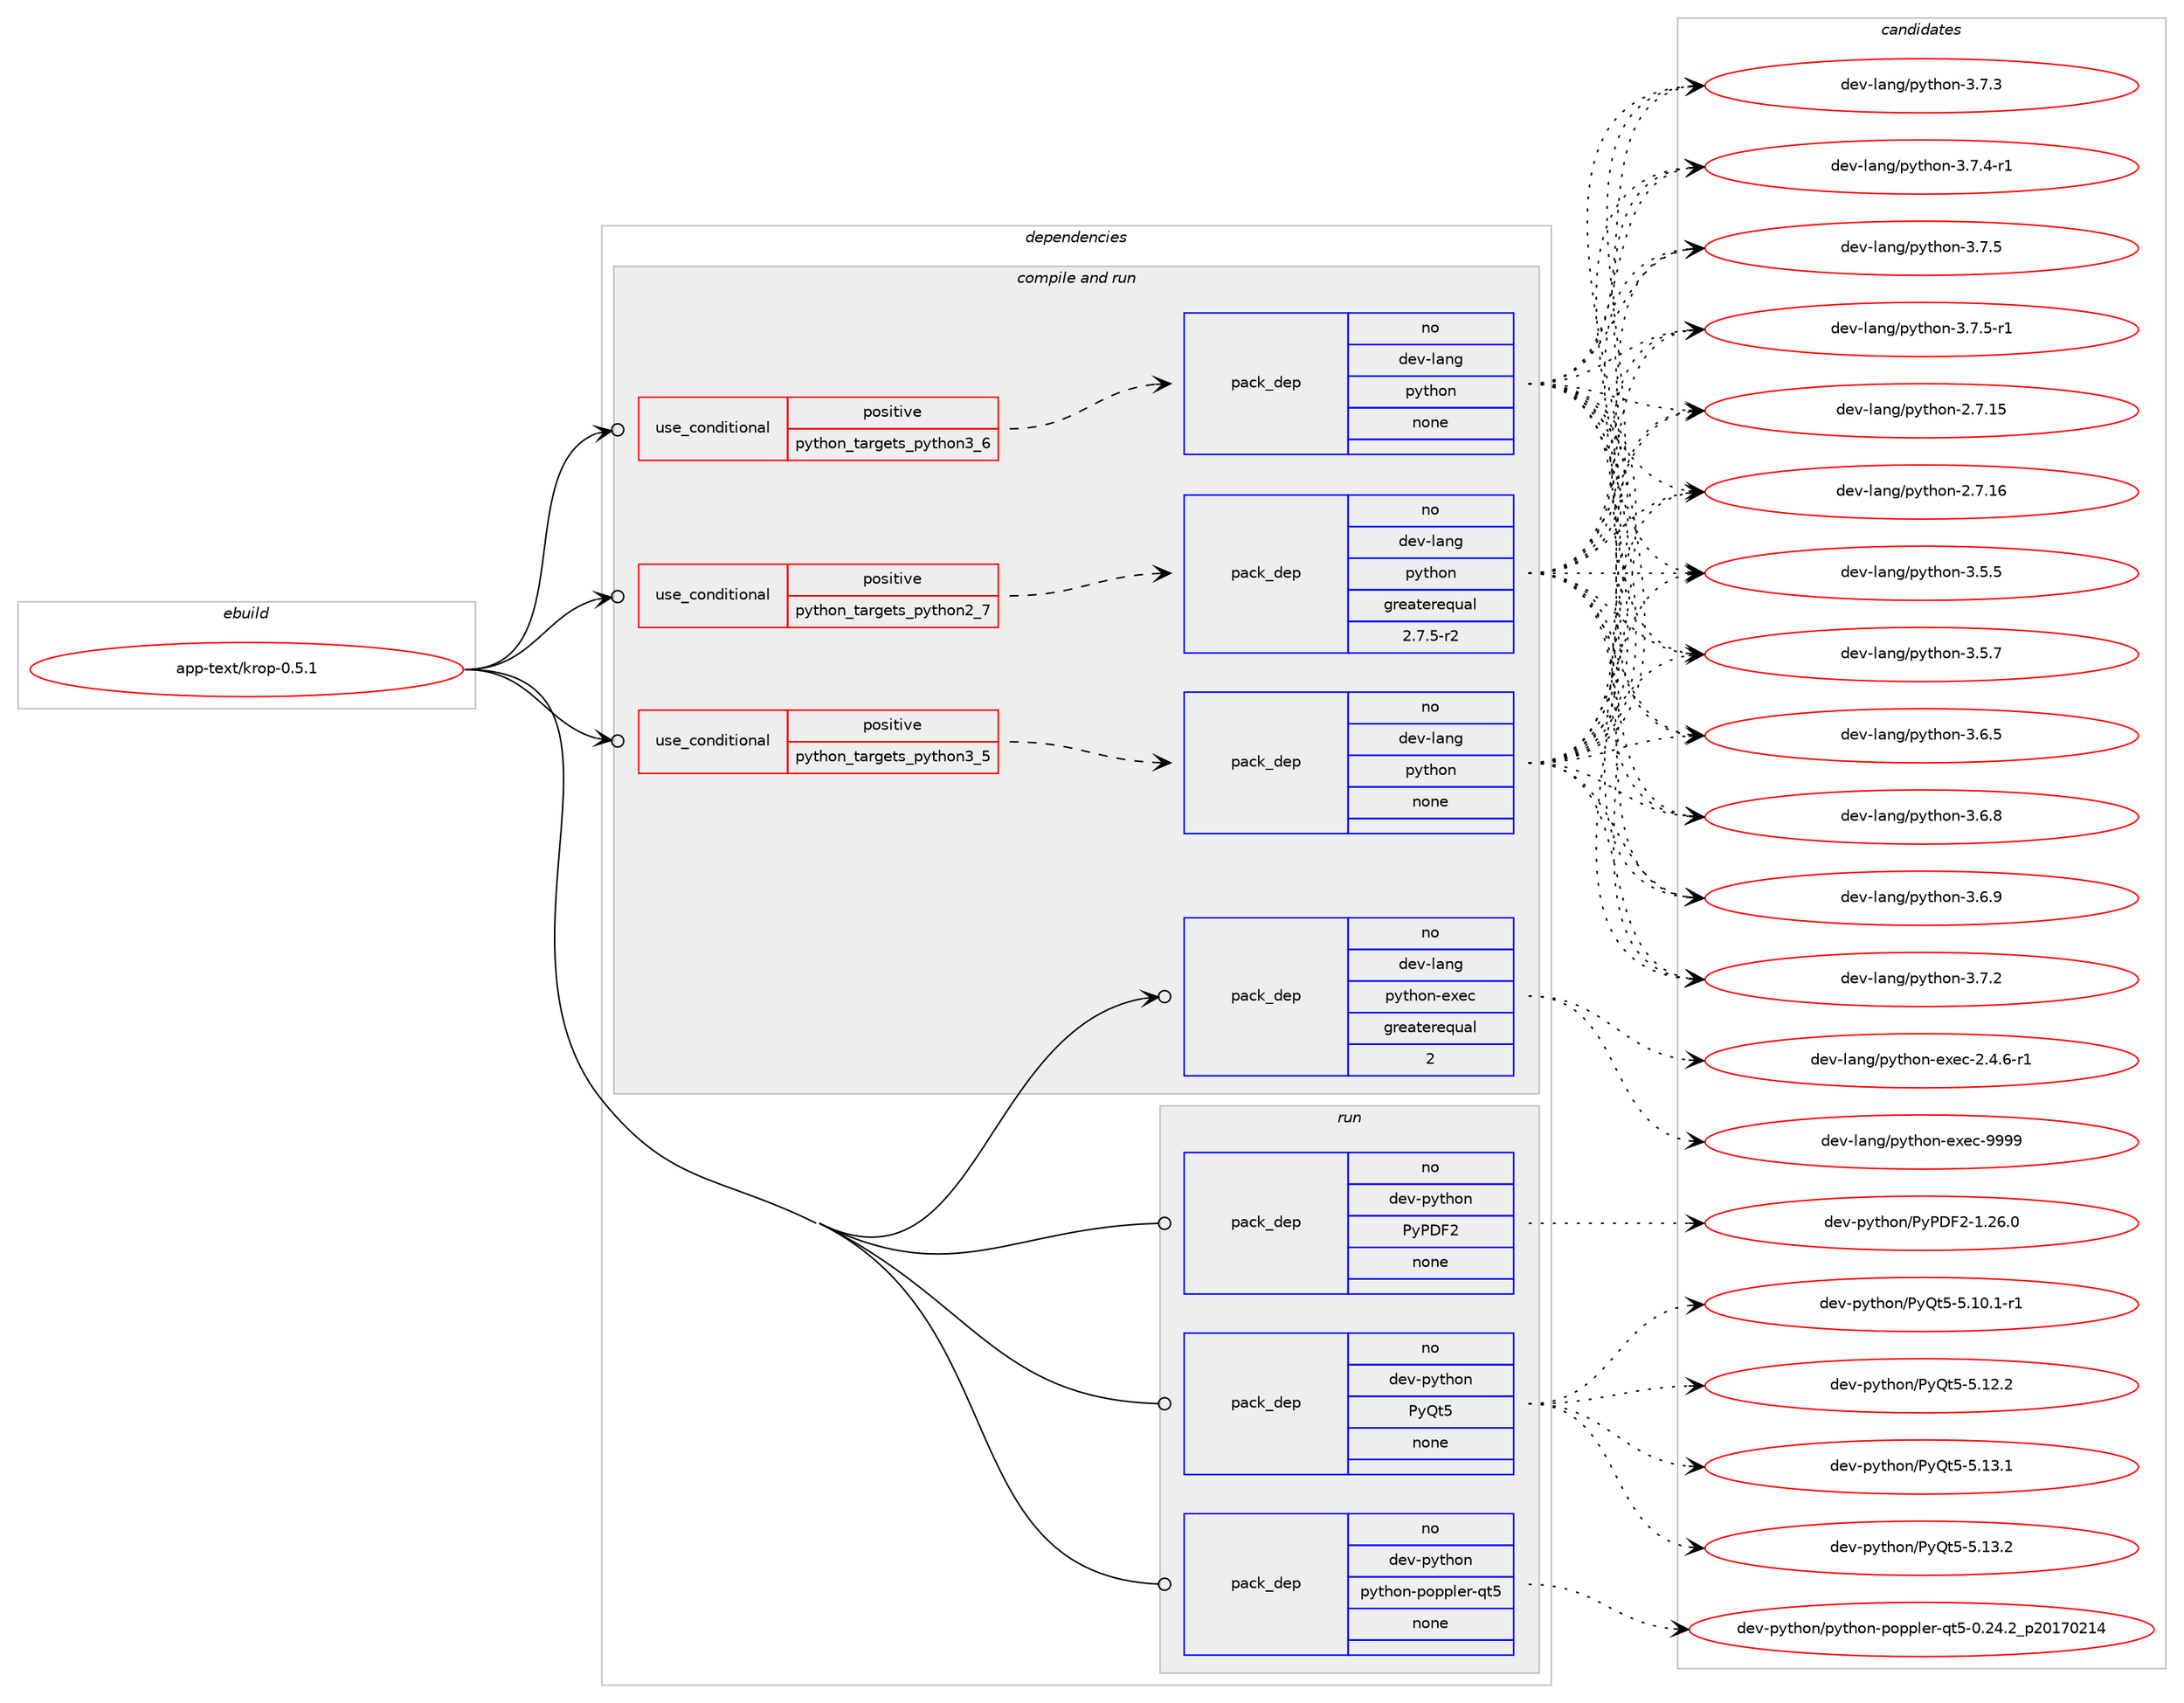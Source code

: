 digraph prolog {

# *************
# Graph options
# *************

newrank=true;
concentrate=true;
compound=true;
graph [rankdir=LR,fontname=Helvetica,fontsize=10,ranksep=1.5];#, ranksep=2.5, nodesep=0.2];
edge  [arrowhead=vee];
node  [fontname=Helvetica,fontsize=10];

# **********
# The ebuild
# **********

subgraph cluster_leftcol {
color=gray;
rank=same;
label=<<i>ebuild</i>>;
id [label="app-text/krop-0.5.1", color=red, width=4, href="../app-text/krop-0.5.1.svg"];
}

# ****************
# The dependencies
# ****************

subgraph cluster_midcol {
color=gray;
label=<<i>dependencies</i>>;
subgraph cluster_compile {
fillcolor="#eeeeee";
style=filled;
label=<<i>compile</i>>;
}
subgraph cluster_compileandrun {
fillcolor="#eeeeee";
style=filled;
label=<<i>compile and run</i>>;
subgraph cond121463 {
dependency509453 [label=<<TABLE BORDER="0" CELLBORDER="1" CELLSPACING="0" CELLPADDING="4"><TR><TD ROWSPAN="3" CELLPADDING="10">use_conditional</TD></TR><TR><TD>positive</TD></TR><TR><TD>python_targets_python2_7</TD></TR></TABLE>>, shape=none, color=red];
subgraph pack378770 {
dependency509454 [label=<<TABLE BORDER="0" CELLBORDER="1" CELLSPACING="0" CELLPADDING="4" WIDTH="220"><TR><TD ROWSPAN="6" CELLPADDING="30">pack_dep</TD></TR><TR><TD WIDTH="110">no</TD></TR><TR><TD>dev-lang</TD></TR><TR><TD>python</TD></TR><TR><TD>greaterequal</TD></TR><TR><TD>2.7.5-r2</TD></TR></TABLE>>, shape=none, color=blue];
}
dependency509453:e -> dependency509454:w [weight=20,style="dashed",arrowhead="vee"];
}
id:e -> dependency509453:w [weight=20,style="solid",arrowhead="odotvee"];
subgraph cond121464 {
dependency509455 [label=<<TABLE BORDER="0" CELLBORDER="1" CELLSPACING="0" CELLPADDING="4"><TR><TD ROWSPAN="3" CELLPADDING="10">use_conditional</TD></TR><TR><TD>positive</TD></TR><TR><TD>python_targets_python3_5</TD></TR></TABLE>>, shape=none, color=red];
subgraph pack378771 {
dependency509456 [label=<<TABLE BORDER="0" CELLBORDER="1" CELLSPACING="0" CELLPADDING="4" WIDTH="220"><TR><TD ROWSPAN="6" CELLPADDING="30">pack_dep</TD></TR><TR><TD WIDTH="110">no</TD></TR><TR><TD>dev-lang</TD></TR><TR><TD>python</TD></TR><TR><TD>none</TD></TR><TR><TD></TD></TR></TABLE>>, shape=none, color=blue];
}
dependency509455:e -> dependency509456:w [weight=20,style="dashed",arrowhead="vee"];
}
id:e -> dependency509455:w [weight=20,style="solid",arrowhead="odotvee"];
subgraph cond121465 {
dependency509457 [label=<<TABLE BORDER="0" CELLBORDER="1" CELLSPACING="0" CELLPADDING="4"><TR><TD ROWSPAN="3" CELLPADDING="10">use_conditional</TD></TR><TR><TD>positive</TD></TR><TR><TD>python_targets_python3_6</TD></TR></TABLE>>, shape=none, color=red];
subgraph pack378772 {
dependency509458 [label=<<TABLE BORDER="0" CELLBORDER="1" CELLSPACING="0" CELLPADDING="4" WIDTH="220"><TR><TD ROWSPAN="6" CELLPADDING="30">pack_dep</TD></TR><TR><TD WIDTH="110">no</TD></TR><TR><TD>dev-lang</TD></TR><TR><TD>python</TD></TR><TR><TD>none</TD></TR><TR><TD></TD></TR></TABLE>>, shape=none, color=blue];
}
dependency509457:e -> dependency509458:w [weight=20,style="dashed",arrowhead="vee"];
}
id:e -> dependency509457:w [weight=20,style="solid",arrowhead="odotvee"];
subgraph pack378773 {
dependency509459 [label=<<TABLE BORDER="0" CELLBORDER="1" CELLSPACING="0" CELLPADDING="4" WIDTH="220"><TR><TD ROWSPAN="6" CELLPADDING="30">pack_dep</TD></TR><TR><TD WIDTH="110">no</TD></TR><TR><TD>dev-lang</TD></TR><TR><TD>python-exec</TD></TR><TR><TD>greaterequal</TD></TR><TR><TD>2</TD></TR></TABLE>>, shape=none, color=blue];
}
id:e -> dependency509459:w [weight=20,style="solid",arrowhead="odotvee"];
}
subgraph cluster_run {
fillcolor="#eeeeee";
style=filled;
label=<<i>run</i>>;
subgraph pack378774 {
dependency509460 [label=<<TABLE BORDER="0" CELLBORDER="1" CELLSPACING="0" CELLPADDING="4" WIDTH="220"><TR><TD ROWSPAN="6" CELLPADDING="30">pack_dep</TD></TR><TR><TD WIDTH="110">no</TD></TR><TR><TD>dev-python</TD></TR><TR><TD>PyPDF2</TD></TR><TR><TD>none</TD></TR><TR><TD></TD></TR></TABLE>>, shape=none, color=blue];
}
id:e -> dependency509460:w [weight=20,style="solid",arrowhead="odot"];
subgraph pack378775 {
dependency509461 [label=<<TABLE BORDER="0" CELLBORDER="1" CELLSPACING="0" CELLPADDING="4" WIDTH="220"><TR><TD ROWSPAN="6" CELLPADDING="30">pack_dep</TD></TR><TR><TD WIDTH="110">no</TD></TR><TR><TD>dev-python</TD></TR><TR><TD>PyQt5</TD></TR><TR><TD>none</TD></TR><TR><TD></TD></TR></TABLE>>, shape=none, color=blue];
}
id:e -> dependency509461:w [weight=20,style="solid",arrowhead="odot"];
subgraph pack378776 {
dependency509462 [label=<<TABLE BORDER="0" CELLBORDER="1" CELLSPACING="0" CELLPADDING="4" WIDTH="220"><TR><TD ROWSPAN="6" CELLPADDING="30">pack_dep</TD></TR><TR><TD WIDTH="110">no</TD></TR><TR><TD>dev-python</TD></TR><TR><TD>python-poppler-qt5</TD></TR><TR><TD>none</TD></TR><TR><TD></TD></TR></TABLE>>, shape=none, color=blue];
}
id:e -> dependency509462:w [weight=20,style="solid",arrowhead="odot"];
}
}

# **************
# The candidates
# **************

subgraph cluster_choices {
rank=same;
color=gray;
label=<<i>candidates</i>>;

subgraph choice378770 {
color=black;
nodesep=1;
choice10010111845108971101034711212111610411111045504655464953 [label="dev-lang/python-2.7.15", color=red, width=4,href="../dev-lang/python-2.7.15.svg"];
choice10010111845108971101034711212111610411111045504655464954 [label="dev-lang/python-2.7.16", color=red, width=4,href="../dev-lang/python-2.7.16.svg"];
choice100101118451089711010347112121116104111110455146534653 [label="dev-lang/python-3.5.5", color=red, width=4,href="../dev-lang/python-3.5.5.svg"];
choice100101118451089711010347112121116104111110455146534655 [label="dev-lang/python-3.5.7", color=red, width=4,href="../dev-lang/python-3.5.7.svg"];
choice100101118451089711010347112121116104111110455146544653 [label="dev-lang/python-3.6.5", color=red, width=4,href="../dev-lang/python-3.6.5.svg"];
choice100101118451089711010347112121116104111110455146544656 [label="dev-lang/python-3.6.8", color=red, width=4,href="../dev-lang/python-3.6.8.svg"];
choice100101118451089711010347112121116104111110455146544657 [label="dev-lang/python-3.6.9", color=red, width=4,href="../dev-lang/python-3.6.9.svg"];
choice100101118451089711010347112121116104111110455146554650 [label="dev-lang/python-3.7.2", color=red, width=4,href="../dev-lang/python-3.7.2.svg"];
choice100101118451089711010347112121116104111110455146554651 [label="dev-lang/python-3.7.3", color=red, width=4,href="../dev-lang/python-3.7.3.svg"];
choice1001011184510897110103471121211161041111104551465546524511449 [label="dev-lang/python-3.7.4-r1", color=red, width=4,href="../dev-lang/python-3.7.4-r1.svg"];
choice100101118451089711010347112121116104111110455146554653 [label="dev-lang/python-3.7.5", color=red, width=4,href="../dev-lang/python-3.7.5.svg"];
choice1001011184510897110103471121211161041111104551465546534511449 [label="dev-lang/python-3.7.5-r1", color=red, width=4,href="../dev-lang/python-3.7.5-r1.svg"];
dependency509454:e -> choice10010111845108971101034711212111610411111045504655464953:w [style=dotted,weight="100"];
dependency509454:e -> choice10010111845108971101034711212111610411111045504655464954:w [style=dotted,weight="100"];
dependency509454:e -> choice100101118451089711010347112121116104111110455146534653:w [style=dotted,weight="100"];
dependency509454:e -> choice100101118451089711010347112121116104111110455146534655:w [style=dotted,weight="100"];
dependency509454:e -> choice100101118451089711010347112121116104111110455146544653:w [style=dotted,weight="100"];
dependency509454:e -> choice100101118451089711010347112121116104111110455146544656:w [style=dotted,weight="100"];
dependency509454:e -> choice100101118451089711010347112121116104111110455146544657:w [style=dotted,weight="100"];
dependency509454:e -> choice100101118451089711010347112121116104111110455146554650:w [style=dotted,weight="100"];
dependency509454:e -> choice100101118451089711010347112121116104111110455146554651:w [style=dotted,weight="100"];
dependency509454:e -> choice1001011184510897110103471121211161041111104551465546524511449:w [style=dotted,weight="100"];
dependency509454:e -> choice100101118451089711010347112121116104111110455146554653:w [style=dotted,weight="100"];
dependency509454:e -> choice1001011184510897110103471121211161041111104551465546534511449:w [style=dotted,weight="100"];
}
subgraph choice378771 {
color=black;
nodesep=1;
choice10010111845108971101034711212111610411111045504655464953 [label="dev-lang/python-2.7.15", color=red, width=4,href="../dev-lang/python-2.7.15.svg"];
choice10010111845108971101034711212111610411111045504655464954 [label="dev-lang/python-2.7.16", color=red, width=4,href="../dev-lang/python-2.7.16.svg"];
choice100101118451089711010347112121116104111110455146534653 [label="dev-lang/python-3.5.5", color=red, width=4,href="../dev-lang/python-3.5.5.svg"];
choice100101118451089711010347112121116104111110455146534655 [label="dev-lang/python-3.5.7", color=red, width=4,href="../dev-lang/python-3.5.7.svg"];
choice100101118451089711010347112121116104111110455146544653 [label="dev-lang/python-3.6.5", color=red, width=4,href="../dev-lang/python-3.6.5.svg"];
choice100101118451089711010347112121116104111110455146544656 [label="dev-lang/python-3.6.8", color=red, width=4,href="../dev-lang/python-3.6.8.svg"];
choice100101118451089711010347112121116104111110455146544657 [label="dev-lang/python-3.6.9", color=red, width=4,href="../dev-lang/python-3.6.9.svg"];
choice100101118451089711010347112121116104111110455146554650 [label="dev-lang/python-3.7.2", color=red, width=4,href="../dev-lang/python-3.7.2.svg"];
choice100101118451089711010347112121116104111110455146554651 [label="dev-lang/python-3.7.3", color=red, width=4,href="../dev-lang/python-3.7.3.svg"];
choice1001011184510897110103471121211161041111104551465546524511449 [label="dev-lang/python-3.7.4-r1", color=red, width=4,href="../dev-lang/python-3.7.4-r1.svg"];
choice100101118451089711010347112121116104111110455146554653 [label="dev-lang/python-3.7.5", color=red, width=4,href="../dev-lang/python-3.7.5.svg"];
choice1001011184510897110103471121211161041111104551465546534511449 [label="dev-lang/python-3.7.5-r1", color=red, width=4,href="../dev-lang/python-3.7.5-r1.svg"];
dependency509456:e -> choice10010111845108971101034711212111610411111045504655464953:w [style=dotted,weight="100"];
dependency509456:e -> choice10010111845108971101034711212111610411111045504655464954:w [style=dotted,weight="100"];
dependency509456:e -> choice100101118451089711010347112121116104111110455146534653:w [style=dotted,weight="100"];
dependency509456:e -> choice100101118451089711010347112121116104111110455146534655:w [style=dotted,weight="100"];
dependency509456:e -> choice100101118451089711010347112121116104111110455146544653:w [style=dotted,weight="100"];
dependency509456:e -> choice100101118451089711010347112121116104111110455146544656:w [style=dotted,weight="100"];
dependency509456:e -> choice100101118451089711010347112121116104111110455146544657:w [style=dotted,weight="100"];
dependency509456:e -> choice100101118451089711010347112121116104111110455146554650:w [style=dotted,weight="100"];
dependency509456:e -> choice100101118451089711010347112121116104111110455146554651:w [style=dotted,weight="100"];
dependency509456:e -> choice1001011184510897110103471121211161041111104551465546524511449:w [style=dotted,weight="100"];
dependency509456:e -> choice100101118451089711010347112121116104111110455146554653:w [style=dotted,weight="100"];
dependency509456:e -> choice1001011184510897110103471121211161041111104551465546534511449:w [style=dotted,weight="100"];
}
subgraph choice378772 {
color=black;
nodesep=1;
choice10010111845108971101034711212111610411111045504655464953 [label="dev-lang/python-2.7.15", color=red, width=4,href="../dev-lang/python-2.7.15.svg"];
choice10010111845108971101034711212111610411111045504655464954 [label="dev-lang/python-2.7.16", color=red, width=4,href="../dev-lang/python-2.7.16.svg"];
choice100101118451089711010347112121116104111110455146534653 [label="dev-lang/python-3.5.5", color=red, width=4,href="../dev-lang/python-3.5.5.svg"];
choice100101118451089711010347112121116104111110455146534655 [label="dev-lang/python-3.5.7", color=red, width=4,href="../dev-lang/python-3.5.7.svg"];
choice100101118451089711010347112121116104111110455146544653 [label="dev-lang/python-3.6.5", color=red, width=4,href="../dev-lang/python-3.6.5.svg"];
choice100101118451089711010347112121116104111110455146544656 [label="dev-lang/python-3.6.8", color=red, width=4,href="../dev-lang/python-3.6.8.svg"];
choice100101118451089711010347112121116104111110455146544657 [label="dev-lang/python-3.6.9", color=red, width=4,href="../dev-lang/python-3.6.9.svg"];
choice100101118451089711010347112121116104111110455146554650 [label="dev-lang/python-3.7.2", color=red, width=4,href="../dev-lang/python-3.7.2.svg"];
choice100101118451089711010347112121116104111110455146554651 [label="dev-lang/python-3.7.3", color=red, width=4,href="../dev-lang/python-3.7.3.svg"];
choice1001011184510897110103471121211161041111104551465546524511449 [label="dev-lang/python-3.7.4-r1", color=red, width=4,href="../dev-lang/python-3.7.4-r1.svg"];
choice100101118451089711010347112121116104111110455146554653 [label="dev-lang/python-3.7.5", color=red, width=4,href="../dev-lang/python-3.7.5.svg"];
choice1001011184510897110103471121211161041111104551465546534511449 [label="dev-lang/python-3.7.5-r1", color=red, width=4,href="../dev-lang/python-3.7.5-r1.svg"];
dependency509458:e -> choice10010111845108971101034711212111610411111045504655464953:w [style=dotted,weight="100"];
dependency509458:e -> choice10010111845108971101034711212111610411111045504655464954:w [style=dotted,weight="100"];
dependency509458:e -> choice100101118451089711010347112121116104111110455146534653:w [style=dotted,weight="100"];
dependency509458:e -> choice100101118451089711010347112121116104111110455146534655:w [style=dotted,weight="100"];
dependency509458:e -> choice100101118451089711010347112121116104111110455146544653:w [style=dotted,weight="100"];
dependency509458:e -> choice100101118451089711010347112121116104111110455146544656:w [style=dotted,weight="100"];
dependency509458:e -> choice100101118451089711010347112121116104111110455146544657:w [style=dotted,weight="100"];
dependency509458:e -> choice100101118451089711010347112121116104111110455146554650:w [style=dotted,weight="100"];
dependency509458:e -> choice100101118451089711010347112121116104111110455146554651:w [style=dotted,weight="100"];
dependency509458:e -> choice1001011184510897110103471121211161041111104551465546524511449:w [style=dotted,weight="100"];
dependency509458:e -> choice100101118451089711010347112121116104111110455146554653:w [style=dotted,weight="100"];
dependency509458:e -> choice1001011184510897110103471121211161041111104551465546534511449:w [style=dotted,weight="100"];
}
subgraph choice378773 {
color=black;
nodesep=1;
choice10010111845108971101034711212111610411111045101120101994550465246544511449 [label="dev-lang/python-exec-2.4.6-r1", color=red, width=4,href="../dev-lang/python-exec-2.4.6-r1.svg"];
choice10010111845108971101034711212111610411111045101120101994557575757 [label="dev-lang/python-exec-9999", color=red, width=4,href="../dev-lang/python-exec-9999.svg"];
dependency509459:e -> choice10010111845108971101034711212111610411111045101120101994550465246544511449:w [style=dotted,weight="100"];
dependency509459:e -> choice10010111845108971101034711212111610411111045101120101994557575757:w [style=dotted,weight="100"];
}
subgraph choice378774 {
color=black;
nodesep=1;
choice1001011184511212111610411111047801218068705045494650544648 [label="dev-python/PyPDF2-1.26.0", color=red, width=4,href="../dev-python/PyPDF2-1.26.0.svg"];
dependency509460:e -> choice1001011184511212111610411111047801218068705045494650544648:w [style=dotted,weight="100"];
}
subgraph choice378775 {
color=black;
nodesep=1;
choice1001011184511212111610411111047801218111653455346494846494511449 [label="dev-python/PyQt5-5.10.1-r1", color=red, width=4,href="../dev-python/PyQt5-5.10.1-r1.svg"];
choice100101118451121211161041111104780121811165345534649504650 [label="dev-python/PyQt5-5.12.2", color=red, width=4,href="../dev-python/PyQt5-5.12.2.svg"];
choice100101118451121211161041111104780121811165345534649514649 [label="dev-python/PyQt5-5.13.1", color=red, width=4,href="../dev-python/PyQt5-5.13.1.svg"];
choice100101118451121211161041111104780121811165345534649514650 [label="dev-python/PyQt5-5.13.2", color=red, width=4,href="../dev-python/PyQt5-5.13.2.svg"];
dependency509461:e -> choice1001011184511212111610411111047801218111653455346494846494511449:w [style=dotted,weight="100"];
dependency509461:e -> choice100101118451121211161041111104780121811165345534649504650:w [style=dotted,weight="100"];
dependency509461:e -> choice100101118451121211161041111104780121811165345534649514649:w [style=dotted,weight="100"];
dependency509461:e -> choice100101118451121211161041111104780121811165345534649514650:w [style=dotted,weight="100"];
}
subgraph choice378776 {
color=black;
nodesep=1;
choice100101118451121211161041111104711212111610411111045112111112112108101114451131165345484650524650951125048495548504952 [label="dev-python/python-poppler-qt5-0.24.2_p20170214", color=red, width=4,href="../dev-python/python-poppler-qt5-0.24.2_p20170214.svg"];
dependency509462:e -> choice100101118451121211161041111104711212111610411111045112111112112108101114451131165345484650524650951125048495548504952:w [style=dotted,weight="100"];
}
}

}
